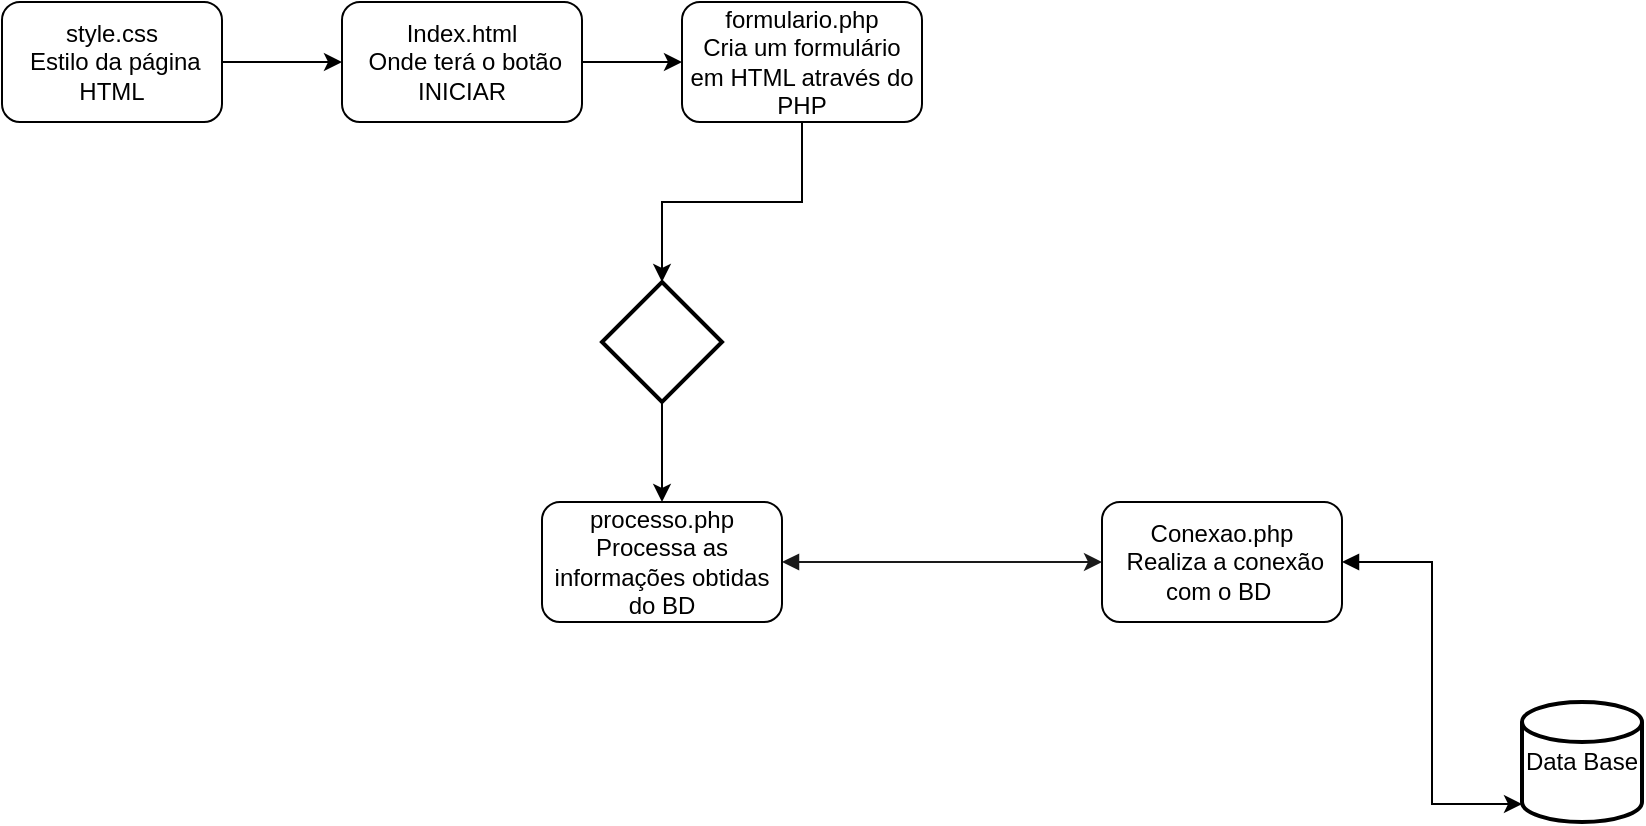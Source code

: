 <mxfile version="13.5.3" type="github">
  <diagram id="C5RBs43oDa-KdzZeNtuy" name="Page-1">
    <mxGraphModel dx="868" dy="450" grid="1" gridSize="10" guides="1" tooltips="1" connect="1" arrows="1" fold="1" page="1" pageScale="1" pageWidth="827" pageHeight="1169" math="0" shadow="0">
      <root>
        <mxCell id="WIyWlLk6GJQsqaUBKTNV-0" />
        <mxCell id="WIyWlLk6GJQsqaUBKTNV-1" parent="WIyWlLk6GJQsqaUBKTNV-0" />
        <mxCell id="6lG_LMzA8kCoMvOKwmpQ-18" style="edgeStyle=orthogonalEdgeStyle;rounded=0;orthogonalLoop=1;jettySize=auto;html=1;" edge="1" parent="WIyWlLk6GJQsqaUBKTNV-1" source="6lG_LMzA8kCoMvOKwmpQ-0" target="6lG_LMzA8kCoMvOKwmpQ-1">
          <mxGeometry relative="1" as="geometry" />
        </mxCell>
        <mxCell id="6lG_LMzA8kCoMvOKwmpQ-0" value="Index.html&lt;br&gt;&amp;nbsp;Onde terá o botão INICIAR" style="rounded=1;whiteSpace=wrap;html=1;" vertex="1" parent="WIyWlLk6GJQsqaUBKTNV-1">
          <mxGeometry x="190" y="10" width="120" height="60" as="geometry" />
        </mxCell>
        <mxCell id="6lG_LMzA8kCoMvOKwmpQ-29" style="edgeStyle=orthogonalEdgeStyle;rounded=0;orthogonalLoop=1;jettySize=auto;html=1;endArrow=classic;endFill=1;" edge="1" parent="WIyWlLk6GJQsqaUBKTNV-1" source="6lG_LMzA8kCoMvOKwmpQ-1" target="6lG_LMzA8kCoMvOKwmpQ-26">
          <mxGeometry relative="1" as="geometry" />
        </mxCell>
        <mxCell id="6lG_LMzA8kCoMvOKwmpQ-1" value="formulario.php&lt;br&gt;Cria um formulário em HTML através do PHP" style="rounded=1;whiteSpace=wrap;html=1;" vertex="1" parent="WIyWlLk6GJQsqaUBKTNV-1">
          <mxGeometry x="360" y="10" width="120" height="60" as="geometry" />
        </mxCell>
        <mxCell id="6lG_LMzA8kCoMvOKwmpQ-34" style="edgeStyle=orthogonalEdgeStyle;rounded=0;orthogonalLoop=1;jettySize=auto;html=1;entryX=0;entryY=0.85;entryDx=0;entryDy=0;entryPerimeter=0;endArrow=classic;endFill=1;startArrow=block;startFill=1;" edge="1" parent="WIyWlLk6GJQsqaUBKTNV-1" source="6lG_LMzA8kCoMvOKwmpQ-3" target="6lG_LMzA8kCoMvOKwmpQ-24">
          <mxGeometry relative="1" as="geometry" />
        </mxCell>
        <mxCell id="6lG_LMzA8kCoMvOKwmpQ-3" value="Conexao.php&lt;br&gt;&amp;nbsp;Realiza a conexão com o BD&amp;nbsp;" style="rounded=1;whiteSpace=wrap;html=1;" vertex="1" parent="WIyWlLk6GJQsqaUBKTNV-1">
          <mxGeometry x="570" y="260" width="120" height="60" as="geometry" />
        </mxCell>
        <mxCell id="6lG_LMzA8kCoMvOKwmpQ-17" style="edgeStyle=orthogonalEdgeStyle;rounded=0;orthogonalLoop=1;jettySize=auto;html=1;" edge="1" parent="WIyWlLk6GJQsqaUBKTNV-1" source="6lG_LMzA8kCoMvOKwmpQ-4" target="6lG_LMzA8kCoMvOKwmpQ-0">
          <mxGeometry relative="1" as="geometry" />
        </mxCell>
        <mxCell id="6lG_LMzA8kCoMvOKwmpQ-4" value="style.css&lt;br&gt;&amp;nbsp;Estilo da página HTML" style="rounded=1;whiteSpace=wrap;html=1;" vertex="1" parent="WIyWlLk6GJQsqaUBKTNV-1">
          <mxGeometry x="20" y="10" width="110" height="60" as="geometry" />
        </mxCell>
        <mxCell id="6lG_LMzA8kCoMvOKwmpQ-31" style="edgeStyle=orthogonalEdgeStyle;rounded=0;orthogonalLoop=1;jettySize=auto;html=1;entryX=0;entryY=0.5;entryDx=0;entryDy=0;endArrow=classic;endFill=1;strokeColor=#1A1A1A;startArrow=block;startFill=1;" edge="1" parent="WIyWlLk6GJQsqaUBKTNV-1" source="6lG_LMzA8kCoMvOKwmpQ-14" target="6lG_LMzA8kCoMvOKwmpQ-3">
          <mxGeometry relative="1" as="geometry" />
        </mxCell>
        <mxCell id="6lG_LMzA8kCoMvOKwmpQ-14" value="processo.php&lt;br&gt;Processa as informações obtidas do BD" style="rounded=1;whiteSpace=wrap;html=1;" vertex="1" parent="WIyWlLk6GJQsqaUBKTNV-1">
          <mxGeometry x="290" y="260" width="120" height="60" as="geometry" />
        </mxCell>
        <mxCell id="6lG_LMzA8kCoMvOKwmpQ-24" value="Data Base" style="strokeWidth=2;html=1;shape=mxgraph.flowchart.database;whiteSpace=wrap;" vertex="1" parent="WIyWlLk6GJQsqaUBKTNV-1">
          <mxGeometry x="780" y="360" width="60" height="60" as="geometry" />
        </mxCell>
        <mxCell id="6lG_LMzA8kCoMvOKwmpQ-30" style="edgeStyle=orthogonalEdgeStyle;rounded=0;orthogonalLoop=1;jettySize=auto;html=1;endArrow=classic;endFill=1;" edge="1" parent="WIyWlLk6GJQsqaUBKTNV-1" source="6lG_LMzA8kCoMvOKwmpQ-26" target="6lG_LMzA8kCoMvOKwmpQ-14">
          <mxGeometry relative="1" as="geometry" />
        </mxCell>
        <mxCell id="6lG_LMzA8kCoMvOKwmpQ-26" value="" style="strokeWidth=2;html=1;shape=mxgraph.flowchart.decision;whiteSpace=wrap;" vertex="1" parent="WIyWlLk6GJQsqaUBKTNV-1">
          <mxGeometry x="320" y="150" width="60" height="60" as="geometry" />
        </mxCell>
      </root>
    </mxGraphModel>
  </diagram>
</mxfile>
